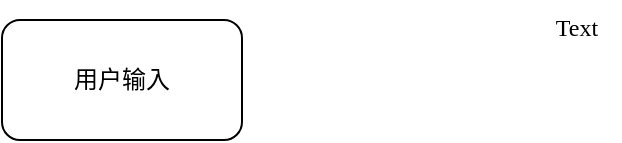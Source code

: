 <mxfile version="22.1.3" type="github">
  <diagram name="TypeChat" id="iS5uBv-7ipD3r7iSay-G">
    <mxGraphModel dx="574" dy="303" grid="0" gridSize="10" guides="1" tooltips="1" connect="1" arrows="1" fold="1" page="1" pageScale="1" pageWidth="1169" pageHeight="827" math="0" shadow="0">
      <root>
        <mxCell id="0" />
        <mxCell id="1" parent="0" />
        <mxCell id="d0lmUghKUhBbq9rOOFnQ-1" value="&lt;font face=&quot;Comic Sans MS&quot;&gt;用户输入&lt;/font&gt;" style="rounded=1;whiteSpace=wrap;html=1;" vertex="1" parent="1">
          <mxGeometry x="94" y="139" width="120" height="60" as="geometry" />
        </mxCell>
        <mxCell id="d0lmUghKUhBbq9rOOFnQ-2" value="&lt;font face=&quot;Comic Sans MS&quot;&gt;Text&lt;/font&gt;" style="text;html=1;align=center;verticalAlign=middle;resizable=0;points=[];autosize=1;strokeColor=none;fillColor=none;" vertex="1" parent="1">
          <mxGeometry x="358" y="129" width="45" height="27" as="geometry" />
        </mxCell>
      </root>
    </mxGraphModel>
  </diagram>
</mxfile>
